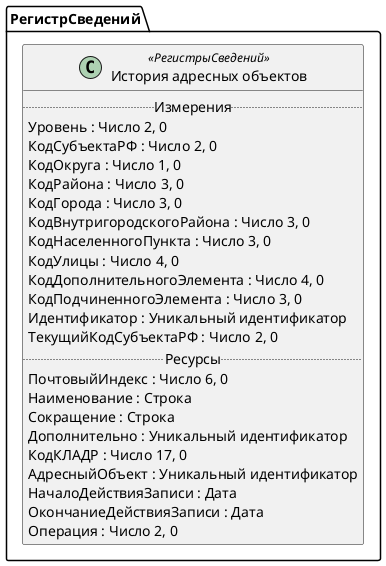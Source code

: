 ﻿@startuml ИсторияАдресныхОбъектов
'!include templates.wsd
'..\include templates.wsd
class РегистрСведений.ИсторияАдресныхОбъектов as "История адресных объектов" <<РегистрыСведений>>
{
..Измерения..
Уровень : Число 2, 0
КодСубъектаРФ : Число 2, 0
КодОкруга : Число 1, 0
КодРайона : Число 3, 0
КодГорода : Число 3, 0
КодВнутригородскогоРайона : Число 3, 0
КодНаселенногоПункта : Число 3, 0
КодУлицы : Число 4, 0
КодДополнительногоЭлемента : Число 4, 0
КодПодчиненногоЭлемента : Число 3, 0
Идентификатор : Уникальный идентификатор
ТекущийКодСубъектаРФ : Число 2, 0
..Ресурсы..
ПочтовыйИндекс : Число 6, 0
Наименование : Строка
Сокращение : Строка
Дополнительно : Уникальный идентификатор
КодКЛАДР : Число 17, 0
АдресныйОбъект : Уникальный идентификатор
НачалоДействияЗаписи : Дата
ОкончаниеДействияЗаписи : Дата
Операция : Число 2, 0
}
@enduml
